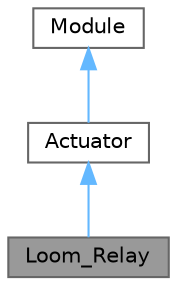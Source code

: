 digraph "Loom_Relay"
{
 // LATEX_PDF_SIZE
  bgcolor="transparent";
  edge [fontname=Helvetica,fontsize=10,labelfontname=Helvetica,labelfontsize=10];
  node [fontname=Helvetica,fontsize=10,shape=box,height=0.2,width=0.4];
  Node1 [label="Loom_Relay",height=0.2,width=0.4,color="gray40", fillcolor="grey60", style="filled", fontcolor="black",tooltip=" "];
  Node2 -> Node1 [dir="back",color="steelblue1",style="solid"];
  Node2 [label="Actuator",height=0.2,width=0.4,color="gray40", fillcolor="white", style="filled",URL="$class_actuator.html",tooltip=" "];
  Node3 -> Node2 [dir="back",color="steelblue1",style="solid"];
  Node3 [label="Module",height=0.2,width=0.4,color="gray40", fillcolor="white", style="filled",URL="$class_module.html",tooltip=" "];
}
